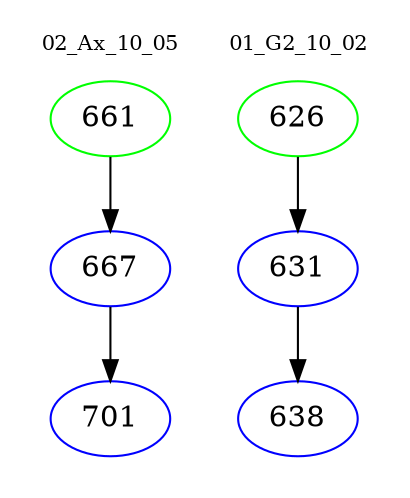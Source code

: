 digraph{
subgraph cluster_0 {
color = white
label = "02_Ax_10_05";
fontsize=10;
T0_661 [label="661", color="green"]
T0_661 -> T0_667 [color="black"]
T0_667 [label="667", color="blue"]
T0_667 -> T0_701 [color="black"]
T0_701 [label="701", color="blue"]
}
subgraph cluster_1 {
color = white
label = "01_G2_10_02";
fontsize=10;
T1_626 [label="626", color="green"]
T1_626 -> T1_631 [color="black"]
T1_631 [label="631", color="blue"]
T1_631 -> T1_638 [color="black"]
T1_638 [label="638", color="blue"]
}
}
